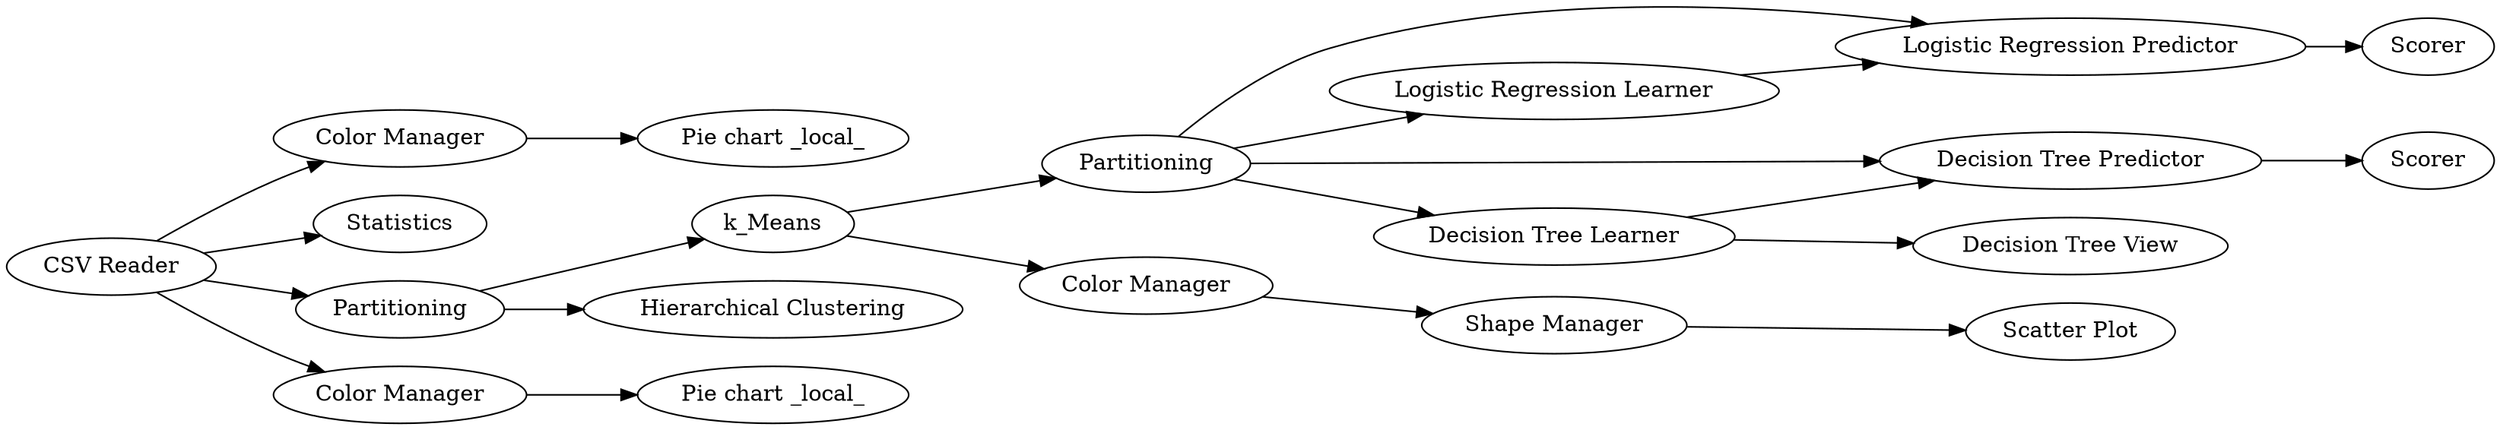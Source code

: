 digraph {
	"-2808220205425307594_16" [label="Logistic Regression Predictor"]
	"-2808220205425307594_8" [label="Scatter Plot"]
	"-2808220205425307594_4" [label="Color Manager"]
	"-2808220205425307594_27" [label=Partitioning]
	"-2808220205425307594_6" [label=k_Means]
	"-2808220205425307594_1" [label="CSV Reader"]
	"-2808220205425307594_2" [label=Statistics]
	"-2808220205425307594_9" [label="Shape Manager"]
	"-2808220205425307594_5" [label=Partitioning]
	"-2808220205425307594_31" [label="Logistic Regression Learner"]
	"-2808220205425307594_18" [label="Decision Tree Learner"]
	"-2808220205425307594_19" [label="Decision Tree Predictor"]
	"-2808220205425307594_17" [label=Scorer]
	"-2808220205425307594_13" [label="Color Manager"]
	"-2808220205425307594_3" [label="Pie chart _local_"]
	"-2808220205425307594_20" [label="Decision Tree View"]
	"-2808220205425307594_10" [label="Hierarchical Clustering"]
	"-2808220205425307594_21" [label=Scorer]
	"-2808220205425307594_7" [label="Color Manager"]
	"-2808220205425307594_14" [label="Pie chart _local_"]
	"-2808220205425307594_1" -> "-2808220205425307594_4"
	"-2808220205425307594_27" -> "-2808220205425307594_18"
	"-2808220205425307594_27" -> "-2808220205425307594_31"
	"-2808220205425307594_18" -> "-2808220205425307594_20"
	"-2808220205425307594_1" -> "-2808220205425307594_13"
	"-2808220205425307594_16" -> "-2808220205425307594_17"
	"-2808220205425307594_27" -> "-2808220205425307594_19"
	"-2808220205425307594_5" -> "-2808220205425307594_6"
	"-2808220205425307594_4" -> "-2808220205425307594_3"
	"-2808220205425307594_7" -> "-2808220205425307594_9"
	"-2808220205425307594_6" -> "-2808220205425307594_27"
	"-2808220205425307594_1" -> "-2808220205425307594_2"
	"-2808220205425307594_9" -> "-2808220205425307594_8"
	"-2808220205425307594_18" -> "-2808220205425307594_19"
	"-2808220205425307594_1" -> "-2808220205425307594_5"
	"-2808220205425307594_13" -> "-2808220205425307594_14"
	"-2808220205425307594_27" -> "-2808220205425307594_16"
	"-2808220205425307594_31" -> "-2808220205425307594_16"
	"-2808220205425307594_5" -> "-2808220205425307594_10"
	"-2808220205425307594_6" -> "-2808220205425307594_7"
	"-2808220205425307594_19" -> "-2808220205425307594_21"
	rankdir=LR
}
